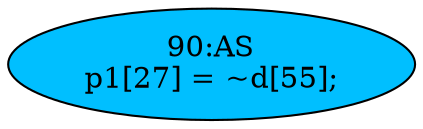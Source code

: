 strict digraph "" {
	node [label="\N"];
	"90:AS"	 [ast="<pyverilog.vparser.ast.Assign object at 0x7fee2312ae90>",
		def_var="['p1']",
		fillcolor=deepskyblue,
		label="90:AS
p1[27] = ~d[55];",
		statements="[]",
		style=filled,
		typ=Assign,
		use_var="['d']"];
}

